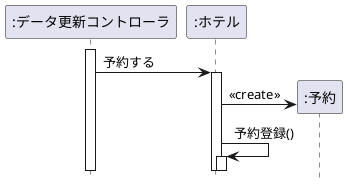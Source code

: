 @startuml
hide footbox
participant ":データ更新コントローラ" as control
participant ":ホテル" as hotel
participant ":予約" as y1
activate control
control ->hotel :予約する
activate hotel
create y1
hotel -> y1 :<< create >>
hotel -> hotel :予約登録()
activate hotel
@enduml
